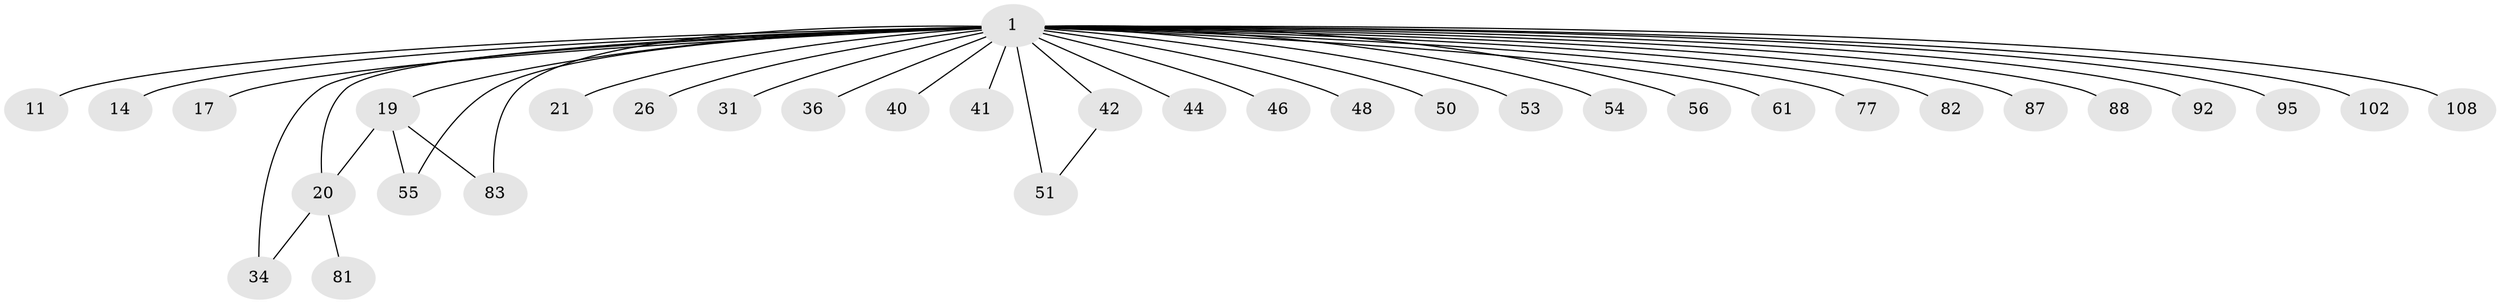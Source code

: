 // original degree distribution, {2: 0.21551724137931033, 36: 0.008620689655172414, 13: 0.008620689655172414, 6: 0.034482758620689655, 7: 0.017241379310344827, 1: 0.5086206896551724, 3: 0.1206896551724138, 4: 0.02586206896551724, 5: 0.04310344827586207, 11: 0.008620689655172414, 10: 0.008620689655172414}
// Generated by graph-tools (version 1.1) at 2025/18/03/04/25 18:18:27]
// undirected, 34 vertices, 38 edges
graph export_dot {
graph [start="1"]
  node [color=gray90,style=filled];
  1 [super="+2"];
  11;
  14;
  17;
  19 [super="+22+58+47+66"];
  20 [super="+85+109+28+99+80"];
  21 [super="+27+72"];
  26;
  31;
  34;
  36;
  40;
  41 [super="+100"];
  42 [super="+110+59+98+76"];
  44;
  46;
  48;
  50;
  51 [super="+90+84"];
  53;
  54;
  55 [super="+60"];
  56;
  61 [super="+86"];
  77;
  81;
  82;
  83;
  87;
  88;
  92;
  95;
  102;
  108;
  1 -- 11;
  1 -- 14;
  1 -- 17;
  1 -- 19 [weight=2];
  1 -- 20 [weight=8];
  1 -- 21 [weight=2];
  1 -- 26;
  1 -- 31;
  1 -- 34;
  1 -- 36;
  1 -- 40;
  1 -- 41;
  1 -- 42 [weight=2];
  1 -- 44;
  1 -- 46;
  1 -- 48;
  1 -- 50;
  1 -- 51 [weight=3];
  1 -- 53;
  1 -- 54;
  1 -- 55;
  1 -- 56;
  1 -- 61 [weight=2];
  1 -- 77;
  1 -- 82 [weight=2];
  1 -- 83;
  1 -- 87;
  1 -- 88;
  1 -- 92;
  1 -- 95;
  1 -- 102;
  1 -- 108;
  19 -- 55;
  19 -- 20;
  19 -- 83;
  20 -- 81;
  20 -- 34;
  42 -- 51;
}

